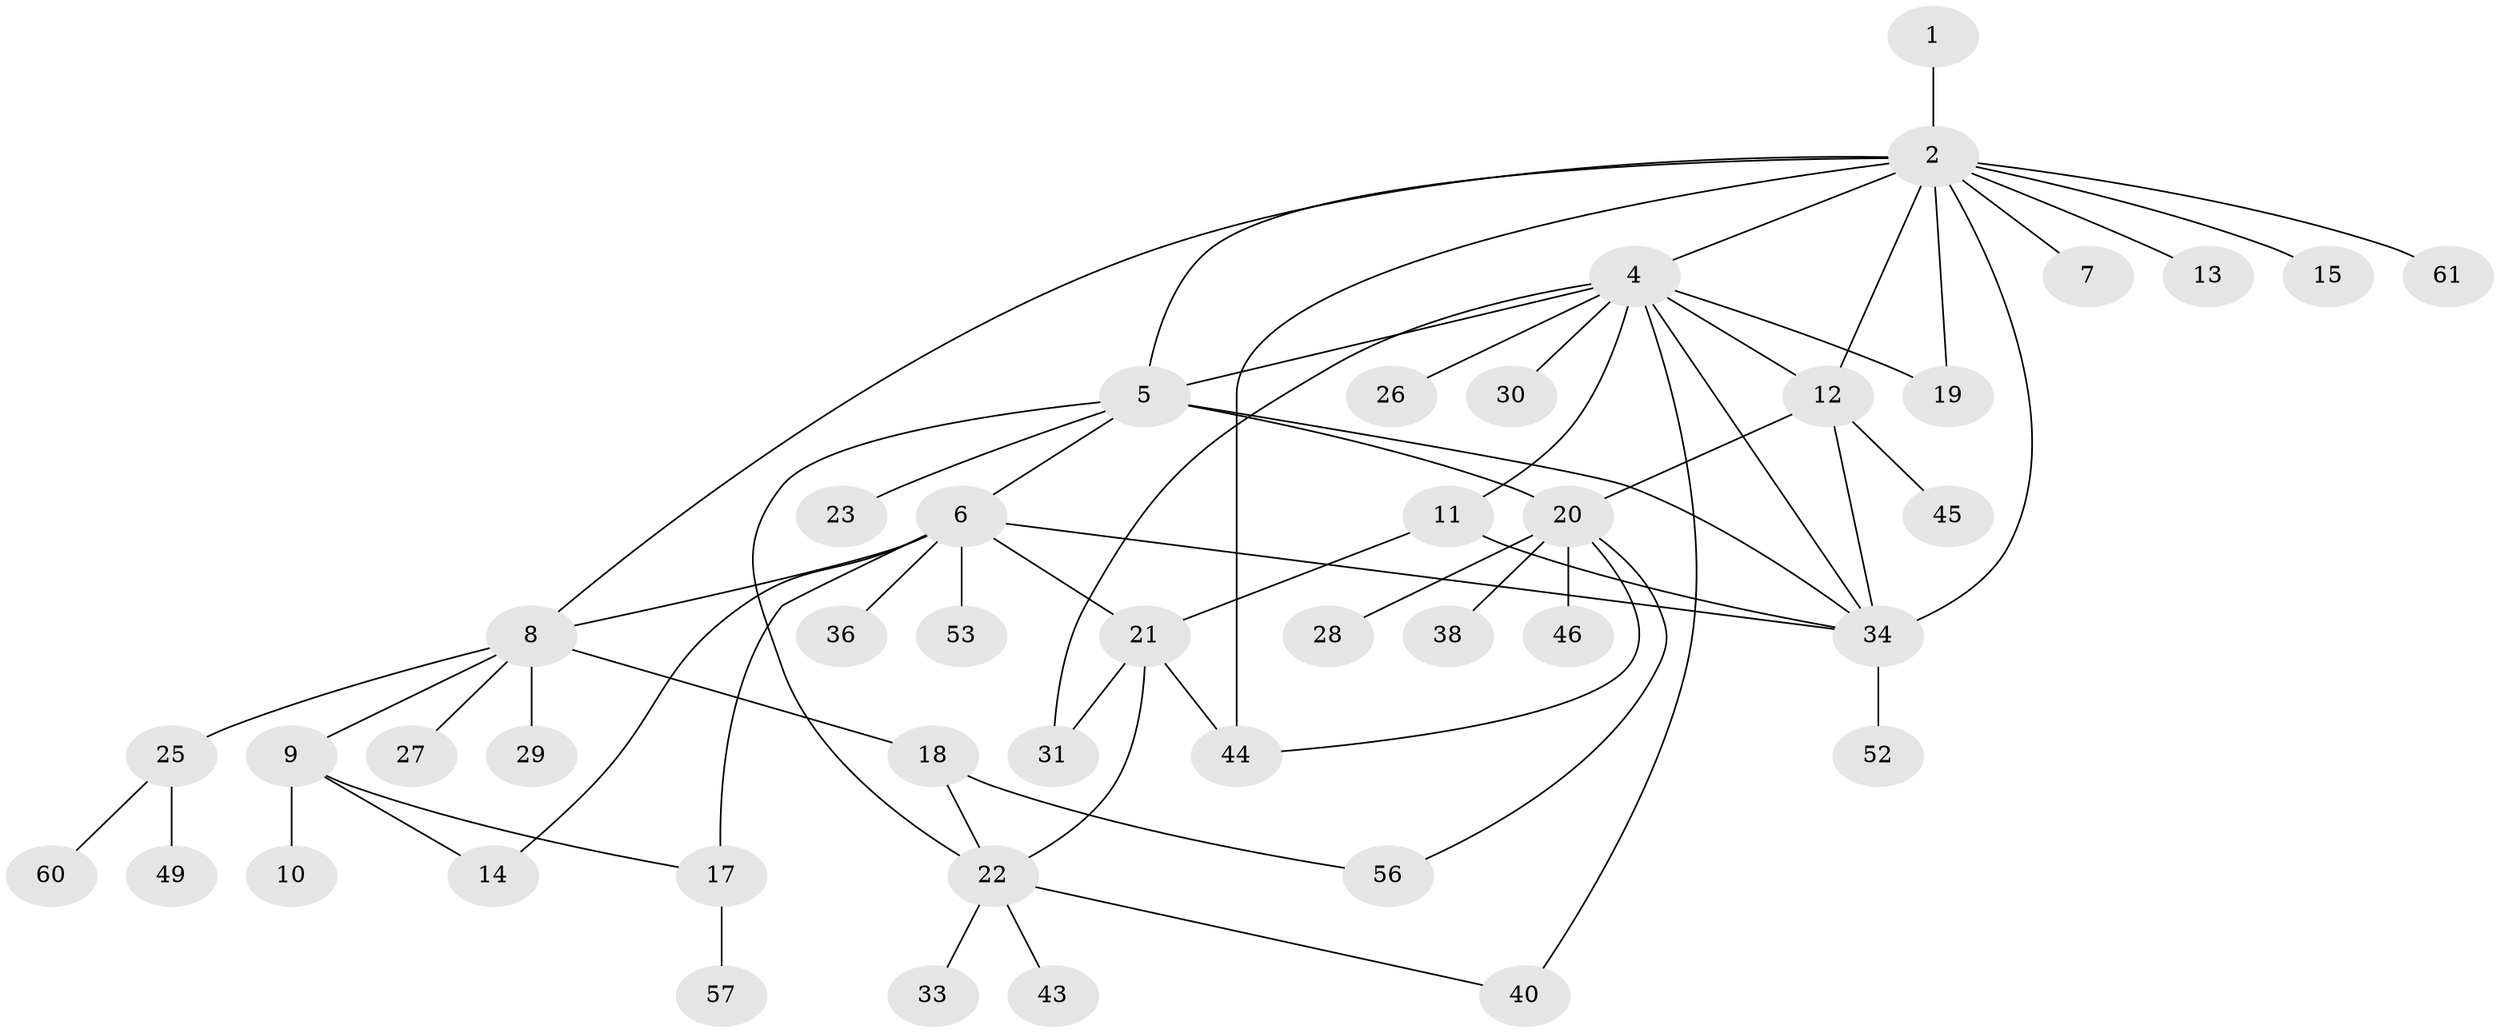 // original degree distribution, {1: 0.5081967213114754, 8: 0.04918032786885246, 6: 0.04918032786885246, 9: 0.01639344262295082, 10: 0.01639344262295082, 5: 0.04918032786885246, 4: 0.06557377049180328, 2: 0.13114754098360656, 3: 0.09836065573770492, 7: 0.01639344262295082}
// Generated by graph-tools (version 1.1) at 2025/11/02/27/25 16:11:13]
// undirected, 44 vertices, 63 edges
graph export_dot {
graph [start="1"]
  node [color=gray90,style=filled];
  1;
  2 [super="+3"];
  4 [super="+16"];
  5 [super="+59"];
  6 [super="+35"];
  7;
  8 [super="+24"];
  9 [super="+54"];
  10;
  11 [super="+42"];
  12;
  13;
  14;
  15 [super="+55"];
  17;
  18 [super="+58"];
  19 [super="+37"];
  20 [super="+32"];
  21 [super="+41"];
  22 [super="+51"];
  23;
  25 [super="+48"];
  26;
  27;
  28;
  29 [super="+39"];
  30;
  31 [super="+47"];
  33;
  34 [super="+50"];
  36;
  38;
  40;
  43;
  44;
  45;
  46;
  49;
  52;
  53;
  56;
  57;
  60;
  61;
  1 -- 2;
  2 -- 4;
  2 -- 5;
  2 -- 8;
  2 -- 12;
  2 -- 19;
  2 -- 61;
  2 -- 34;
  2 -- 7;
  2 -- 44;
  2 -- 13;
  2 -- 15;
  4 -- 5;
  4 -- 11;
  4 -- 12;
  4 -- 19;
  4 -- 26;
  4 -- 30;
  4 -- 40;
  4 -- 31;
  4 -- 34;
  5 -- 6;
  5 -- 20 [weight=2];
  5 -- 22;
  5 -- 23;
  5 -- 34;
  6 -- 14;
  6 -- 17;
  6 -- 21;
  6 -- 36;
  6 -- 53;
  6 -- 8;
  6 -- 34;
  8 -- 9;
  8 -- 18;
  8 -- 25;
  8 -- 27;
  8 -- 29;
  9 -- 10;
  9 -- 14;
  9 -- 17;
  11 -- 21;
  11 -- 34;
  12 -- 45;
  12 -- 20;
  12 -- 34;
  17 -- 57;
  18 -- 22;
  18 -- 56;
  20 -- 28;
  20 -- 38;
  20 -- 44;
  20 -- 56;
  20 -- 46;
  21 -- 22;
  21 -- 31;
  21 -- 44;
  22 -- 33;
  22 -- 40;
  22 -- 43;
  25 -- 49;
  25 -- 60;
  34 -- 52;
}
